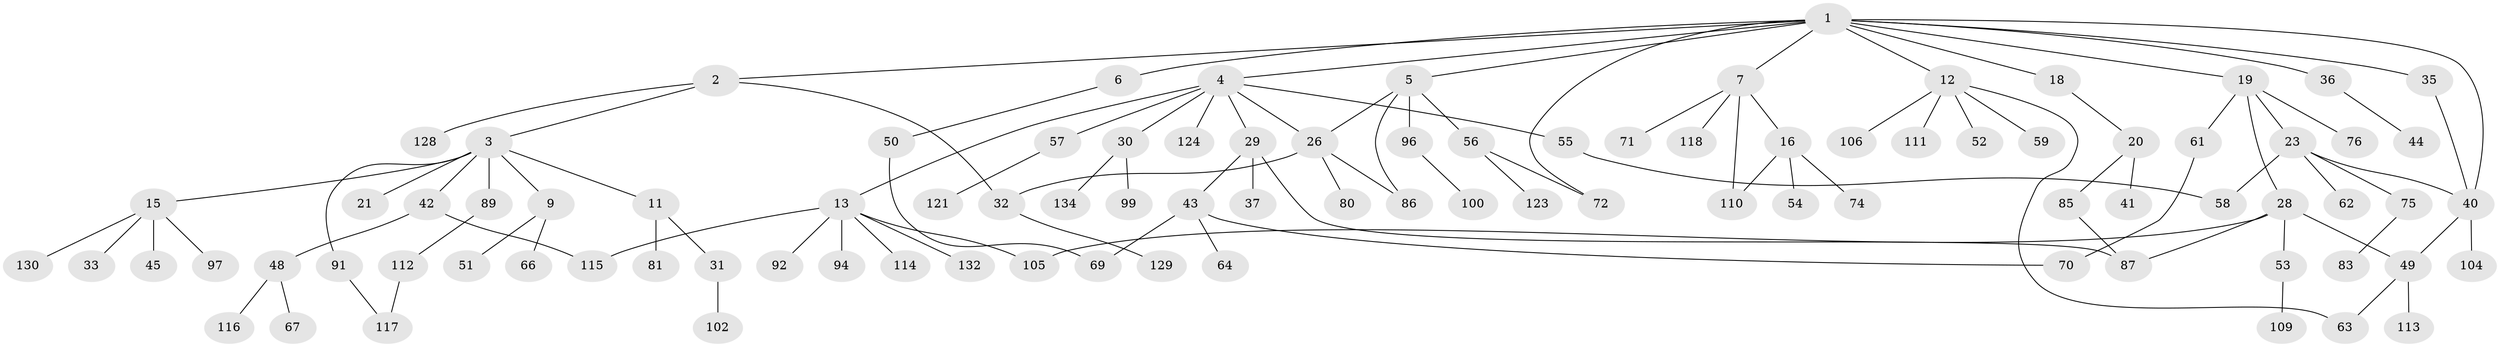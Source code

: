 // original degree distribution, {9: 0.007407407407407408, 4: 0.0962962962962963, 6: 0.044444444444444446, 2: 0.23703703703703705, 3: 0.14814814814814814, 5: 0.037037037037037035, 1: 0.42962962962962964}
// Generated by graph-tools (version 1.1) at 2025/10/02/27/25 16:10:54]
// undirected, 95 vertices, 111 edges
graph export_dot {
graph [start="1"]
  node [color=gray90,style=filled];
  1 [super="+10"];
  2;
  3 [super="+8"];
  4 [super="+22"];
  5 [super="+79"];
  6 [super="+46"];
  7 [super="+25"];
  9;
  11 [super="+27"];
  12 [super="+73"];
  13 [super="+14"];
  15 [super="+17"];
  16 [super="+34"];
  18 [super="+84"];
  19 [super="+101"];
  20;
  21 [super="+119"];
  23 [super="+24"];
  26 [super="+47"];
  28;
  29 [super="+38"];
  30 [super="+90"];
  31 [super="+93"];
  32 [super="+65"];
  33;
  35 [super="+131"];
  36 [super="+39"];
  37;
  40 [super="+78"];
  41;
  42 [super="+126"];
  43 [super="+125"];
  44;
  45;
  48 [super="+107"];
  49 [super="+103"];
  50;
  51 [super="+82"];
  52;
  53 [super="+68"];
  54;
  55 [super="+108"];
  56 [super="+88"];
  57 [super="+60"];
  58;
  59;
  61 [super="+77"];
  62;
  63;
  64;
  66;
  67;
  69;
  70;
  71;
  72 [super="+98"];
  74;
  75;
  76;
  80;
  81;
  83 [super="+127"];
  85 [super="+120"];
  86 [super="+95"];
  87;
  89;
  91;
  92;
  94;
  96 [super="+122"];
  97;
  99;
  100;
  102;
  104;
  105;
  106;
  109;
  110;
  111;
  112;
  113;
  114 [super="+135"];
  115;
  116;
  117;
  118;
  121;
  123 [super="+133"];
  124;
  128;
  129;
  130;
  132;
  134;
  1 -- 2;
  1 -- 4;
  1 -- 5;
  1 -- 6;
  1 -- 7;
  1 -- 12;
  1 -- 19;
  1 -- 36;
  1 -- 18;
  1 -- 35;
  1 -- 72;
  1 -- 40;
  2 -- 3;
  2 -- 32;
  2 -- 128;
  3 -- 11;
  3 -- 91;
  3 -- 89;
  3 -- 21;
  3 -- 9;
  3 -- 42;
  3 -- 15;
  4 -- 13;
  4 -- 57;
  4 -- 55;
  4 -- 26;
  4 -- 124;
  4 -- 29;
  4 -- 30;
  5 -- 26;
  5 -- 56;
  5 -- 96;
  5 -- 86;
  6 -- 50;
  7 -- 16;
  7 -- 71;
  7 -- 110;
  7 -- 118;
  9 -- 51;
  9 -- 66;
  11 -- 31;
  11 -- 81;
  12 -- 52;
  12 -- 59;
  12 -- 63;
  12 -- 106;
  12 -- 111;
  13 -- 94;
  13 -- 105;
  13 -- 114;
  13 -- 132;
  13 -- 115;
  13 -- 92;
  15 -- 45;
  15 -- 33;
  15 -- 130;
  15 -- 97;
  16 -- 54;
  16 -- 74;
  16 -- 110;
  18 -- 20;
  19 -- 23;
  19 -- 28;
  19 -- 61;
  19 -- 76;
  20 -- 41;
  20 -- 85;
  23 -- 62;
  23 -- 75;
  23 -- 40;
  23 -- 58;
  26 -- 86;
  26 -- 32;
  26 -- 80;
  28 -- 49;
  28 -- 53;
  28 -- 87;
  28 -- 105;
  29 -- 37;
  29 -- 87;
  29 -- 43;
  30 -- 99;
  30 -- 134;
  31 -- 102;
  32 -- 129;
  35 -- 40;
  36 -- 44;
  40 -- 104;
  40 -- 49;
  42 -- 48;
  42 -- 115;
  43 -- 64;
  43 -- 69;
  43 -- 70;
  48 -- 67;
  48 -- 116;
  49 -- 63;
  49 -- 113;
  50 -- 69;
  53 -- 109;
  55 -- 58;
  56 -- 123 [weight=2];
  56 -- 72;
  57 -- 121;
  61 -- 70;
  75 -- 83;
  85 -- 87;
  89 -- 112;
  91 -- 117;
  96 -- 100;
  112 -- 117;
}

